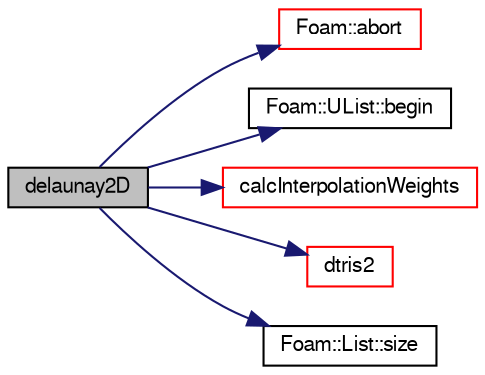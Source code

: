digraph "delaunay2D"
{
  bgcolor="transparent";
  edge [fontname="FreeSans",fontsize="10",labelfontname="FreeSans",labelfontsize="10"];
  node [fontname="FreeSans",fontsize="10",shape=record];
  rankdir="LR";
  Node4571 [label="delaunay2D",height=0.2,width=0.4,color="black", fillcolor="grey75", style="filled", fontcolor="black"];
  Node4571 -> Node4572 [color="midnightblue",fontsize="10",style="solid",fontname="FreeSans"];
  Node4572 [label="Foam::abort",height=0.2,width=0.4,color="red",URL="$a21124.html#a447107a607d03e417307c203fa5fb44b"];
  Node4571 -> Node4615 [color="midnightblue",fontsize="10",style="solid",fontname="FreeSans"];
  Node4615 [label="Foam::UList::begin",height=0.2,width=0.4,color="black",URL="$a25698.html#a8a0643ef7f391465066f7f07d45ce934",tooltip="Return an iterator to begin traversing the UList. "];
  Node4571 -> Node4616 [color="midnightblue",fontsize="10",style="solid",fontname="FreeSans"];
  Node4616 [label="calcInterpolationWeights",height=0.2,width=0.4,color="red",URL="$a25538.html#a768b2579b1527d0ff32f34472f1b6a53",tooltip="Calculate linear interpolation weights for point (guaranteed to be. "];
  Node4571 -> Node4622 [color="midnightblue",fontsize="10",style="solid",fontname="FreeSans"];
  Node4622 [label="dtris2",height=0.2,width=0.4,color="red",URL="$a08246.html#a13fa54ae02d52751a5b943d4b39c45bc"];
  Node4571 -> Node4651 [color="midnightblue",fontsize="10",style="solid",fontname="FreeSans"];
  Node4651 [label="Foam::List::size",height=0.2,width=0.4,color="black",URL="$a25694.html#a8a5f6fa29bd4b500caf186f60245b384",tooltip="Override size to be inconsistent with allocated storage. "];
}
